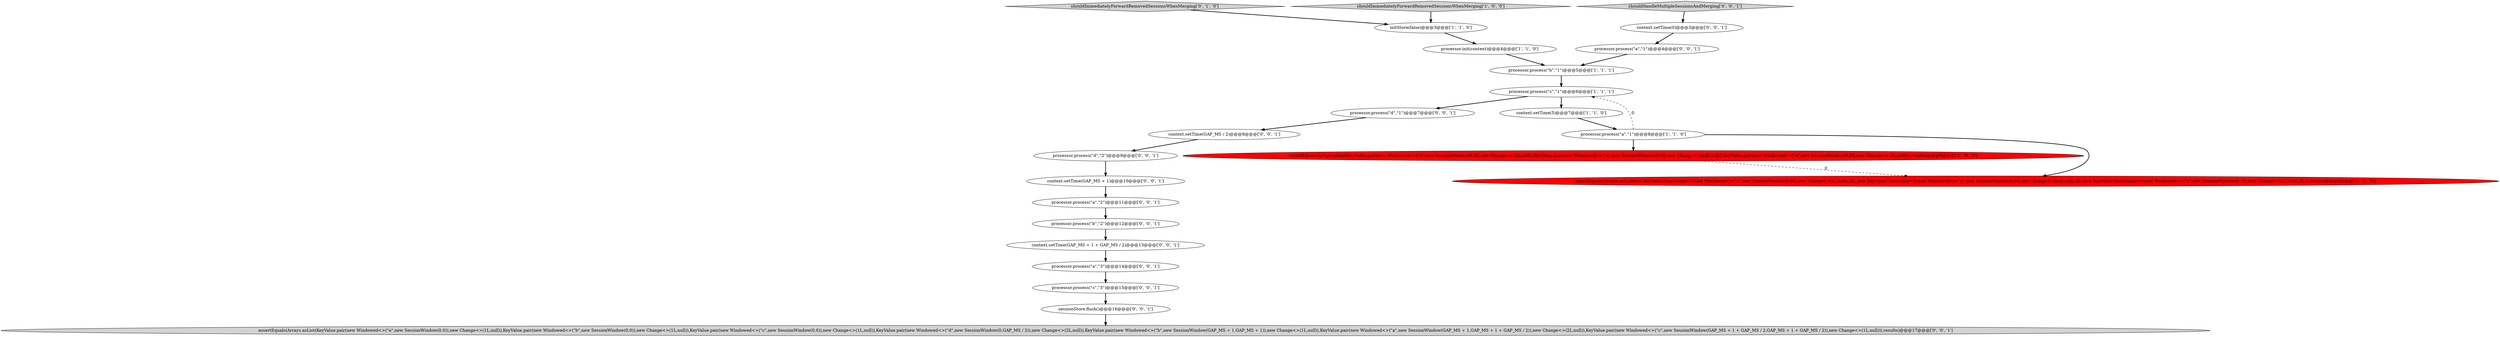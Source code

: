 digraph {
23 [style = filled, label = "assertEquals(Arrays.asList(KeyValue.pair(new Windowed<>(\"a\",new SessionWindow(0,0)),new Change<>(1L,null)),KeyValue.pair(new Windowed<>(\"b\",new SessionWindow(0,0)),new Change<>(1L,null)),KeyValue.pair(new Windowed<>(\"c\",new SessionWindow(0,0)),new Change<>(1L,null)),KeyValue.pair(new Windowed<>(\"d\",new SessionWindow(0,GAP_MS / 2)),new Change<>(2L,null)),KeyValue.pair(new Windowed<>(\"b\",new SessionWindow(GAP_MS + 1,GAP_MS + 1)),new Change<>(1L,null)),KeyValue.pair(new Windowed<>(\"a\",new SessionWindow(GAP_MS + 1,GAP_MS + 1 + GAP_MS / 2)),new Change<>(2L,null)),KeyValue.pair(new Windowed<>(\"c\",new SessionWindow(GAP_MS + 1 + GAP_MS / 2,GAP_MS + 1 + GAP_MS / 2)),new Change<>(1L,null))),results)@@@17@@@['0', '0', '1']", fillcolor = lightgray, shape = ellipse image = "AAA0AAABBB3BBB"];
11 [style = filled, label = "sessionStore.flush()@@@16@@@['0', '0', '1']", fillcolor = white, shape = ellipse image = "AAA0AAABBB3BBB"];
4 [style = filled, label = "processor.init(context)@@@4@@@['1', '1', '0']", fillcolor = white, shape = ellipse image = "AAA0AAABBB1BBB"];
7 [style = filled, label = "processor.process(\"c\",\"1\")@@@6@@@['1', '1', '1']", fillcolor = white, shape = ellipse image = "AAA0AAABBB1BBB"];
5 [style = filled, label = "processor.process(\"a\",\"1\")@@@8@@@['1', '1', '0']", fillcolor = white, shape = ellipse image = "AAA0AAABBB1BBB"];
13 [style = filled, label = "processor.process(\"d\",\"2\")@@@9@@@['0', '0', '1']", fillcolor = white, shape = ellipse image = "AAA0AAABBB3BBB"];
1 [style = filled, label = "processor.process(\"b\",\"1\")@@@5@@@['1', '1', '1']", fillcolor = white, shape = ellipse image = "AAA0AAABBB1BBB"];
10 [style = filled, label = "context.setTime(GAP_MS / 2)@@@8@@@['0', '0', '1']", fillcolor = white, shape = ellipse image = "AAA0AAABBB3BBB"];
16 [style = filled, label = "context.setTime(0)@@@3@@@['0', '0', '1']", fillcolor = white, shape = ellipse image = "AAA0AAABBB3BBB"];
12 [style = filled, label = "processor.process(\"d\",\"1\")@@@7@@@['0', '0', '1']", fillcolor = white, shape = ellipse image = "AAA0AAABBB3BBB"];
3 [style = filled, label = "assertEquals(Arrays.asList(KeyValue.pair(new Windowed<>(\"a\",new SessionWindow(0,0)),new Change<>(1L,null)),KeyValue.pair(new Windowed<>(\"a\",new SessionWindow(0,0)),new Change<>(null,null)),KeyValue.pair(new Windowed<>(\"a\",new SessionWindow(0,5)),new Change<>(2L,null))),results)@@@9@@@['1', '0', '0']", fillcolor = red, shape = ellipse image = "AAA1AAABBB1BBB"];
19 [style = filled, label = "context.setTime(GAP_MS + 1 + GAP_MS / 2)@@@13@@@['0', '0', '1']", fillcolor = white, shape = ellipse image = "AAA0AAABBB3BBB"];
14 [style = filled, label = "processor.process(\"a\",\"1\")@@@4@@@['0', '0', '1']", fillcolor = white, shape = ellipse image = "AAA0AAABBB3BBB"];
8 [style = filled, label = "assertEquals(Arrays.asList(new KeyValueTimestamp<>(new Windowed<>(\"a\",new SessionWindow(0,0)),new Change<>(1L,null),0L),new KeyValueTimestamp<>(new Windowed<>(\"a\",new SessionWindow(0,0)),new Change<>(null,null),0L),new KeyValueTimestamp<>(new Windowed<>(\"a\",new SessionWindow(0,5)),new Change<>(2L,null),5L)),results)@@@9@@@['0', '1', '0']", fillcolor = red, shape = ellipse image = "AAA1AAABBB2BBB"];
2 [style = filled, label = "context.setTime(5)@@@7@@@['1', '1', '0']", fillcolor = white, shape = ellipse image = "AAA0AAABBB1BBB"];
17 [style = filled, label = "context.setTime(GAP_MS + 1)@@@10@@@['0', '0', '1']", fillcolor = white, shape = ellipse image = "AAA0AAABBB3BBB"];
20 [style = filled, label = "processor.process(\"a\",\"2\")@@@11@@@['0', '0', '1']", fillcolor = white, shape = ellipse image = "AAA0AAABBB3BBB"];
18 [style = filled, label = "processor.process(\"b\",\"2\")@@@12@@@['0', '0', '1']", fillcolor = white, shape = ellipse image = "AAA0AAABBB3BBB"];
15 [style = filled, label = "processor.process(\"c\",\"3\")@@@15@@@['0', '0', '1']", fillcolor = white, shape = ellipse image = "AAA0AAABBB3BBB"];
9 [style = filled, label = "shouldImmediatelyForwardRemovedSessionsWhenMerging['0', '1', '0']", fillcolor = lightgray, shape = diamond image = "AAA0AAABBB2BBB"];
0 [style = filled, label = "initStore(false)@@@3@@@['1', '1', '0']", fillcolor = white, shape = ellipse image = "AAA0AAABBB1BBB"];
6 [style = filled, label = "shouldImmediatelyForwardRemovedSessionsWhenMerging['1', '0', '0']", fillcolor = lightgray, shape = diamond image = "AAA0AAABBB1BBB"];
22 [style = filled, label = "processor.process(\"a\",\"3\")@@@14@@@['0', '0', '1']", fillcolor = white, shape = ellipse image = "AAA0AAABBB3BBB"];
21 [style = filled, label = "shouldHandleMultipleSessionsAndMerging['0', '0', '1']", fillcolor = lightgray, shape = diamond image = "AAA0AAABBB3BBB"];
5->3 [style = bold, label=""];
5->8 [style = bold, label=""];
22->15 [style = bold, label=""];
9->0 [style = bold, label=""];
7->12 [style = bold, label=""];
18->19 [style = bold, label=""];
6->0 [style = bold, label=""];
1->7 [style = bold, label=""];
14->1 [style = bold, label=""];
20->18 [style = bold, label=""];
13->17 [style = bold, label=""];
12->10 [style = bold, label=""];
15->11 [style = bold, label=""];
10->13 [style = bold, label=""];
0->4 [style = bold, label=""];
7->2 [style = bold, label=""];
21->16 [style = bold, label=""];
3->8 [style = dashed, label="0"];
16->14 [style = bold, label=""];
4->1 [style = bold, label=""];
5->7 [style = dashed, label="0"];
19->22 [style = bold, label=""];
11->23 [style = bold, label=""];
2->5 [style = bold, label=""];
17->20 [style = bold, label=""];
}
